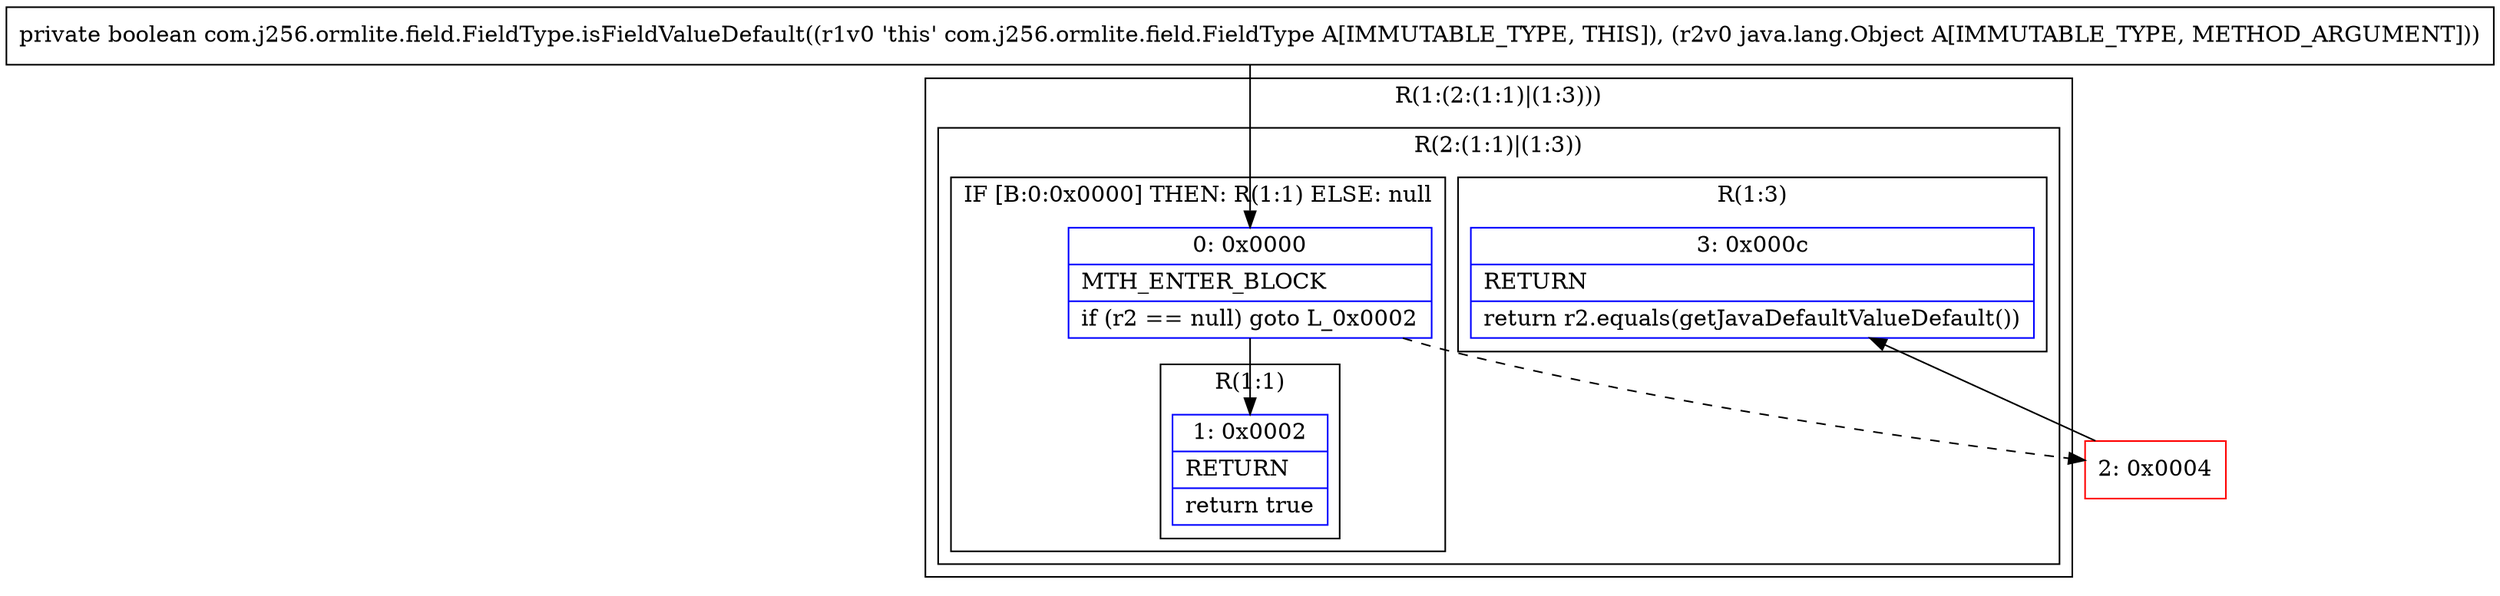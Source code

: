 digraph "CFG forcom.j256.ormlite.field.FieldType.isFieldValueDefault(Ljava\/lang\/Object;)Z" {
subgraph cluster_Region_1714166348 {
label = "R(1:(2:(1:1)|(1:3)))";
node [shape=record,color=blue];
subgraph cluster_Region_1943505442 {
label = "R(2:(1:1)|(1:3))";
node [shape=record,color=blue];
subgraph cluster_IfRegion_234114739 {
label = "IF [B:0:0x0000] THEN: R(1:1) ELSE: null";
node [shape=record,color=blue];
Node_0 [shape=record,label="{0\:\ 0x0000|MTH_ENTER_BLOCK\l|if (r2 == null) goto L_0x0002\l}"];
subgraph cluster_Region_1382824741 {
label = "R(1:1)";
node [shape=record,color=blue];
Node_1 [shape=record,label="{1\:\ 0x0002|RETURN\l|return true\l}"];
}
}
subgraph cluster_Region_1419031902 {
label = "R(1:3)";
node [shape=record,color=blue];
Node_3 [shape=record,label="{3\:\ 0x000c|RETURN\l|return r2.equals(getJavaDefaultValueDefault())\l}"];
}
}
}
Node_2 [shape=record,color=red,label="{2\:\ 0x0004}"];
MethodNode[shape=record,label="{private boolean com.j256.ormlite.field.FieldType.isFieldValueDefault((r1v0 'this' com.j256.ormlite.field.FieldType A[IMMUTABLE_TYPE, THIS]), (r2v0 java.lang.Object A[IMMUTABLE_TYPE, METHOD_ARGUMENT])) }"];
MethodNode -> Node_0;
Node_0 -> Node_1;
Node_0 -> Node_2[style=dashed];
Node_2 -> Node_3;
}

